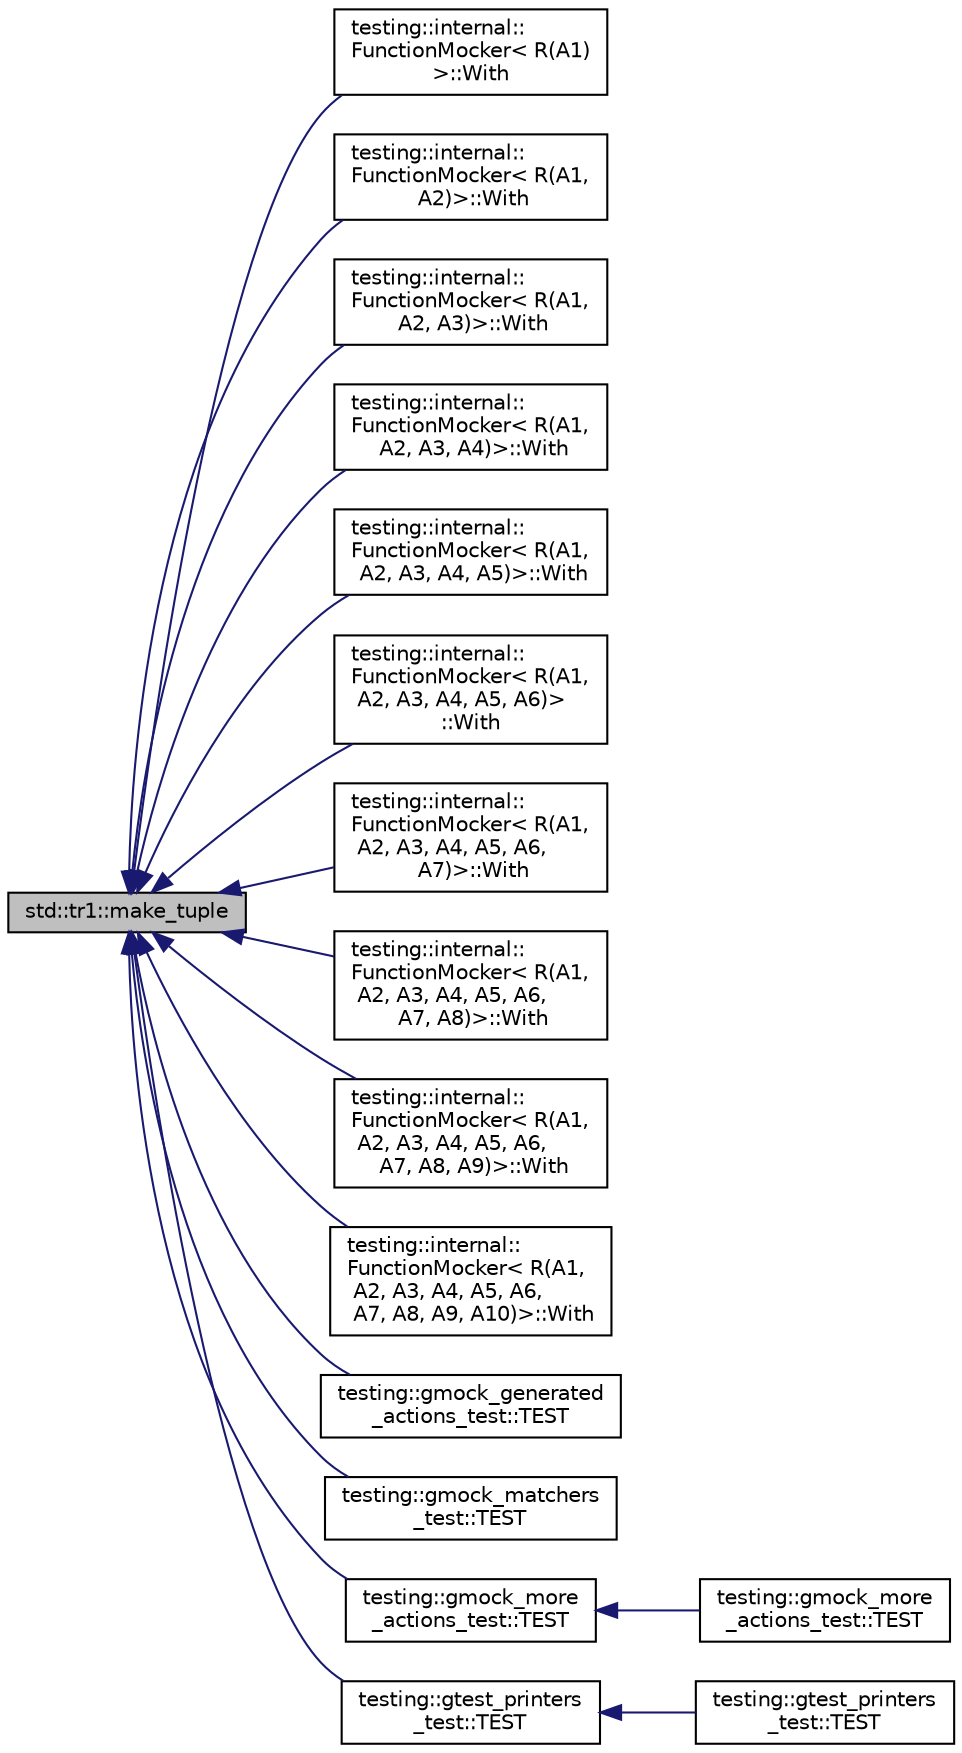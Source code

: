 digraph "std::tr1::make_tuple"
{
  edge [fontname="Helvetica",fontsize="10",labelfontname="Helvetica",labelfontsize="10"];
  node [fontname="Helvetica",fontsize="10",shape=record];
  rankdir="LR";
  Node67 [label="std::tr1::make_tuple",height=0.2,width=0.4,color="black", fillcolor="grey75", style="filled", fontcolor="black"];
  Node67 -> Node68 [dir="back",color="midnightblue",fontsize="10",style="solid",fontname="Helvetica"];
  Node68 [label="testing::internal::\lFunctionMocker\< R(A1)\l\>::With",height=0.2,width=0.4,color="black", fillcolor="white", style="filled",URL="$da/da4/classtesting_1_1internal_1_1_function_mocker_3_01_r_07_a1_08_4.html#aa61b5c24c52b8c49713774c49a01b26e"];
  Node67 -> Node69 [dir="back",color="midnightblue",fontsize="10",style="solid",fontname="Helvetica"];
  Node69 [label="testing::internal::\lFunctionMocker\< R(A1,\l A2)\>::With",height=0.2,width=0.4,color="black", fillcolor="white", style="filled",URL="$dd/d83/classtesting_1_1internal_1_1_function_mocker_3_01_r_07_a1_00_01_a2_08_4.html#a7e17361fadc89120c1254826baa3200e"];
  Node67 -> Node70 [dir="back",color="midnightblue",fontsize="10",style="solid",fontname="Helvetica"];
  Node70 [label="testing::internal::\lFunctionMocker\< R(A1,\l A2, A3)\>::With",height=0.2,width=0.4,color="black", fillcolor="white", style="filled",URL="$de/daa/classtesting_1_1internal_1_1_function_mocker_3_01_r_07_a1_00_01_a2_00_01_a3_08_4.html#a349af66650c6d0401dd1c0081773c25a"];
  Node67 -> Node71 [dir="back",color="midnightblue",fontsize="10",style="solid",fontname="Helvetica"];
  Node71 [label="testing::internal::\lFunctionMocker\< R(A1,\l A2, A3, A4)\>::With",height=0.2,width=0.4,color="black", fillcolor="white", style="filled",URL="$dd/d17/classtesting_1_1internal_1_1_function_mocker_3_01_r_07_a1_00_01_a2_00_01_a3_00_01_a4_08_4.html#ac29a206739844575e1b92de03be8ad29"];
  Node67 -> Node72 [dir="back",color="midnightblue",fontsize="10",style="solid",fontname="Helvetica"];
  Node72 [label="testing::internal::\lFunctionMocker\< R(A1,\l A2, A3, A4, A5)\>::With",height=0.2,width=0.4,color="black", fillcolor="white", style="filled",URL="$d1/d45/classtesting_1_1internal_1_1_function_mocker_3_01_r_07_a1_00_01_a2_00_01_a3_00_01_a4_00_01_a5_08_4.html#a719a0f9a249c92c3b990f5ea380899ff"];
  Node67 -> Node73 [dir="back",color="midnightblue",fontsize="10",style="solid",fontname="Helvetica"];
  Node73 [label="testing::internal::\lFunctionMocker\< R(A1,\l A2, A3, A4, A5, A6)\>\l::With",height=0.2,width=0.4,color="black", fillcolor="white", style="filled",URL="$d6/df4/classtesting_1_1internal_1_1_function_mocker_3_01_r_07_a1_00_01_a2_00_01_a3_00_01_a4_00_01_a5_00_01_a6_08_4.html#ab34f4d748a5a2fb68d6d27d963572c03"];
  Node67 -> Node74 [dir="back",color="midnightblue",fontsize="10",style="solid",fontname="Helvetica"];
  Node74 [label="testing::internal::\lFunctionMocker\< R(A1,\l A2, A3, A4, A5, A6,\l A7)\>::With",height=0.2,width=0.4,color="black", fillcolor="white", style="filled",URL="$dc/dae/classtesting_1_1internal_1_1_function_mocker_3_01_r_07_a1_00_01_a2_00_01_a3_00_01_a4_00_01_a5_00_01_a6_00_01_a7_08_4.html#abaa600e7ae355a1579d1c02a4ea726fb"];
  Node67 -> Node75 [dir="back",color="midnightblue",fontsize="10",style="solid",fontname="Helvetica"];
  Node75 [label="testing::internal::\lFunctionMocker\< R(A1,\l A2, A3, A4, A5, A6,\l A7, A8)\>::With",height=0.2,width=0.4,color="black", fillcolor="white", style="filled",URL="$d8/d6a/classtesting_1_1internal_1_1_function_mocker_3_01_r_07_a1_00_01_a2_00_01_a3_00_01_a4_00_01_a5_00_01_a6_00_01_a7_00_01_a8_08_4.html#ab2da711e67ed57fbd473cfc511935927"];
  Node67 -> Node76 [dir="back",color="midnightblue",fontsize="10",style="solid",fontname="Helvetica"];
  Node76 [label="testing::internal::\lFunctionMocker\< R(A1,\l A2, A3, A4, A5, A6,\l A7, A8, A9)\>::With",height=0.2,width=0.4,color="black", fillcolor="white", style="filled",URL="$d1/d70/classtesting_1_1internal_1_1_function_mocker_3_01_r_07_a1_00_01_a2_00_01_a3_00_01_a4_00_01_a5_00d00d8722bf1ad86ca8049508f133d393.html#a3e0109c07bbf25b3731e12a8df77230e"];
  Node67 -> Node77 [dir="back",color="midnightblue",fontsize="10",style="solid",fontname="Helvetica"];
  Node77 [label="testing::internal::\lFunctionMocker\< R(A1,\l A2, A3, A4, A5, A6,\l A7, A8, A9, A10)\>::With",height=0.2,width=0.4,color="black", fillcolor="white", style="filled",URL="$d8/dbe/classtesting_1_1internal_1_1_function_mocker_3_01_r_07_a1_00_01_a2_00_01_a3_00_01_a4_00_01_a5_0038b5baf41d3183579372e0e15a9db969.html#a30238afadc5c348acff39f601fadc786"];
  Node67 -> Node78 [dir="back",color="midnightblue",fontsize="10",style="solid",fontname="Helvetica"];
  Node78 [label="testing::gmock_generated\l_actions_test::TEST",height=0.2,width=0.4,color="black", fillcolor="white", style="filled",URL="$d7/dae/namespacetesting_1_1gmock__generated__actions__test.html#aee4ab8d88ec59a7e3b91d919a6ed34da"];
  Node67 -> Node79 [dir="back",color="midnightblue",fontsize="10",style="solid",fontname="Helvetica"];
  Node79 [label="testing::gmock_matchers\l_test::TEST",height=0.2,width=0.4,color="black", fillcolor="white", style="filled",URL="$d5/de1/namespacetesting_1_1gmock__matchers__test.html#aeea300647af4c7611f4e491cabcbf950"];
  Node67 -> Node80 [dir="back",color="midnightblue",fontsize="10",style="solid",fontname="Helvetica"];
  Node80 [label="testing::gmock_more\l_actions_test::TEST",height=0.2,width=0.4,color="black", fillcolor="white", style="filled",URL="$d1/d7a/namespacetesting_1_1gmock__more__actions__test.html#a9c5fbd26c6cc6ed31aed5bafb2fa8e5c"];
  Node80 -> Node81 [dir="back",color="midnightblue",fontsize="10",style="solid",fontname="Helvetica"];
  Node81 [label="testing::gmock_more\l_actions_test::TEST",height=0.2,width=0.4,color="black", fillcolor="white", style="filled",URL="$d1/d7a/namespacetesting_1_1gmock__more__actions__test.html#a972b47a7e96b95606190afa928ea2db4"];
  Node67 -> Node82 [dir="back",color="midnightblue",fontsize="10",style="solid",fontname="Helvetica"];
  Node82 [label="testing::gtest_printers\l_test::TEST",height=0.2,width=0.4,color="black", fillcolor="white", style="filled",URL="$dd/d01/namespacetesting_1_1gtest__printers__test.html#a23a9eda97679bfc29c87b8de17cc35bf"];
  Node82 -> Node83 [dir="back",color="midnightblue",fontsize="10",style="solid",fontname="Helvetica"];
  Node83 [label="testing::gtest_printers\l_test::TEST",height=0.2,width=0.4,color="black", fillcolor="white", style="filled",URL="$dd/d01/namespacetesting_1_1gtest__printers__test.html#a596493b56489aa1571fa26d1402e7116"];
}

